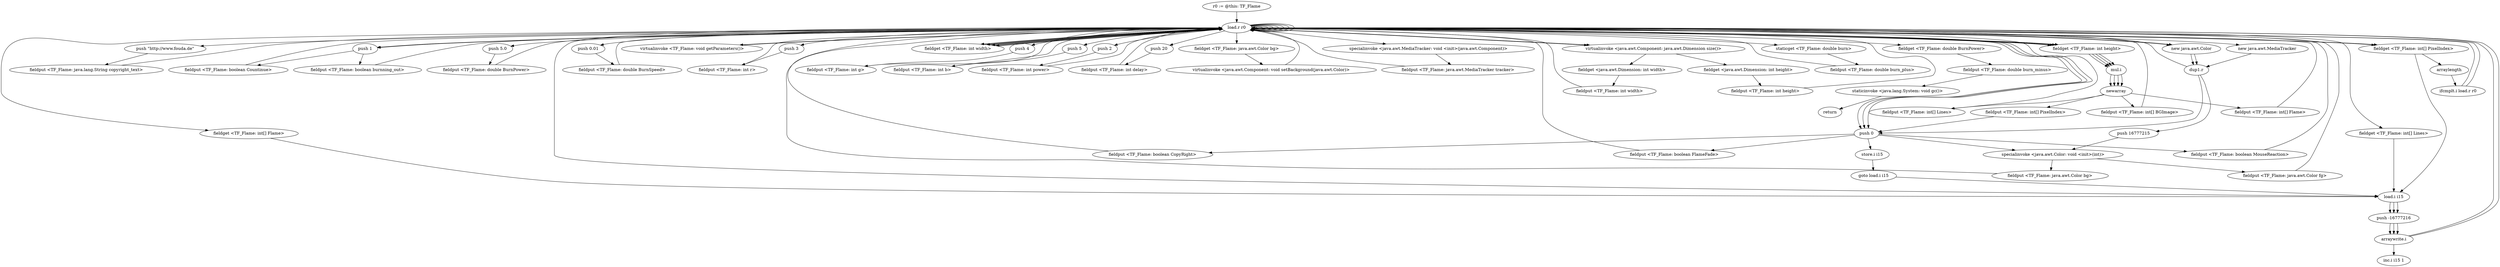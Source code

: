 digraph "" {
    "r0 := @this: TF_Flame"
    "load.r r0"
    "r0 := @this: TF_Flame"->"load.r r0";
    "push \"http://www.fouda.de\""
    "load.r r0"->"push \"http://www.fouda.de\"";
    "fieldput <TF_Flame: java.lang.String copyright_text>"
    "push \"http://www.fouda.de\""->"fieldput <TF_Flame: java.lang.String copyright_text>";
    "fieldput <TF_Flame: java.lang.String copyright_text>"->"load.r r0";
    "push 0"
    "load.r r0"->"push 0";
    "fieldput <TF_Flame: boolean CopyRight>"
    "push 0"->"fieldput <TF_Flame: boolean CopyRight>";
    "fieldput <TF_Flame: boolean CopyRight>"->"load.r r0";
    "push 1"
    "load.r r0"->"push 1";
    "fieldput <TF_Flame: boolean Countinue>"
    "push 1"->"fieldput <TF_Flame: boolean Countinue>";
    "fieldput <TF_Flame: boolean Countinue>"->"load.r r0";
    "load.r r0"->"push 1";
    "fieldput <TF_Flame: boolean burnning_out>"
    "push 1"->"fieldput <TF_Flame: boolean burnning_out>";
    "fieldput <TF_Flame: boolean burnning_out>"->"load.r r0";
    "load.r r0"->"push 0";
    "fieldput <TF_Flame: boolean FlameFade>"
    "push 0"->"fieldput <TF_Flame: boolean FlameFade>";
    "fieldput <TF_Flame: boolean FlameFade>"->"load.r r0";
    "push 5.0"
    "load.r r0"->"push 5.0";
    "fieldput <TF_Flame: double BurnPower>"
    "push 5.0"->"fieldput <TF_Flame: double BurnPower>";
    "fieldput <TF_Flame: double BurnPower>"->"load.r r0";
    "push 0.01"
    "load.r r0"->"push 0.01";
    "fieldput <TF_Flame: double BurnSpeed>"
    "push 0.01"->"fieldput <TF_Flame: double BurnSpeed>";
    "fieldput <TF_Flame: double BurnSpeed>"->"load.r r0";
    "new java.awt.Color"
    "load.r r0"->"new java.awt.Color";
    "dup1.r"
    "new java.awt.Color"->"dup1.r";
    "dup1.r"->"push 0";
    "specialinvoke <java.awt.Color: void <init>(int)>"
    "push 0"->"specialinvoke <java.awt.Color: void <init>(int)>";
    "fieldput <TF_Flame: java.awt.Color bg>"
    "specialinvoke <java.awt.Color: void <init>(int)>"->"fieldput <TF_Flame: java.awt.Color bg>";
    "fieldput <TF_Flame: java.awt.Color bg>"->"load.r r0";
    "load.r r0"->"new java.awt.Color";
    "new java.awt.Color"->"dup1.r";
    "push 16777215"
    "dup1.r"->"push 16777215";
    "push 16777215"->"specialinvoke <java.awt.Color: void <init>(int)>";
    "fieldput <TF_Flame: java.awt.Color fg>"
    "specialinvoke <java.awt.Color: void <init>(int)>"->"fieldput <TF_Flame: java.awt.Color fg>";
    "fieldput <TF_Flame: java.awt.Color fg>"->"load.r r0";
    "push 3"
    "load.r r0"->"push 3";
    "fieldput <TF_Flame: int r>"
    "push 3"->"fieldput <TF_Flame: int r>";
    "fieldput <TF_Flame: int r>"->"load.r r0";
    "push 4"
    "load.r r0"->"push 4";
    "fieldput <TF_Flame: int g>"
    "push 4"->"fieldput <TF_Flame: int g>";
    "fieldput <TF_Flame: int g>"->"load.r r0";
    "push 5"
    "load.r r0"->"push 5";
    "fieldput <TF_Flame: int b>"
    "push 5"->"fieldput <TF_Flame: int b>";
    "fieldput <TF_Flame: int b>"->"load.r r0";
    "push 2"
    "load.r r0"->"push 2";
    "fieldput <TF_Flame: int power>"
    "push 2"->"fieldput <TF_Flame: int power>";
    "fieldput <TF_Flame: int power>"->"load.r r0";
    "push 20"
    "load.r r0"->"push 20";
    "fieldput <TF_Flame: int delay>"
    "push 20"->"fieldput <TF_Flame: int delay>";
    "fieldput <TF_Flame: int delay>"->"load.r r0";
    "load.r r0"->"push 0";
    "fieldput <TF_Flame: boolean MouseReaction>"
    "push 0"->"fieldput <TF_Flame: boolean MouseReaction>";
    "fieldput <TF_Flame: boolean MouseReaction>"->"load.r r0";
    "virtualinvoke <TF_Flame: void getParameters()>"
    "load.r r0"->"virtualinvoke <TF_Flame: void getParameters()>";
    "virtualinvoke <TF_Flame: void getParameters()>"->"load.r r0";
    "load.r r0"->"load.r r0";
    "fieldget <TF_Flame: java.awt.Color bg>"
    "load.r r0"->"fieldget <TF_Flame: java.awt.Color bg>";
    "virtualinvoke <java.awt.Component: void setBackground(java.awt.Color)>"
    "fieldget <TF_Flame: java.awt.Color bg>"->"virtualinvoke <java.awt.Component: void setBackground(java.awt.Color)>";
    "virtualinvoke <java.awt.Component: void setBackground(java.awt.Color)>"->"load.r r0";
    "new java.awt.MediaTracker"
    "load.r r0"->"new java.awt.MediaTracker";
    "new java.awt.MediaTracker"->"dup1.r";
    "dup1.r"->"load.r r0";
    "specialinvoke <java.awt.MediaTracker: void <init>(java.awt.Component)>"
    "load.r r0"->"specialinvoke <java.awt.MediaTracker: void <init>(java.awt.Component)>";
    "fieldput <TF_Flame: java.awt.MediaTracker tracker>"
    "specialinvoke <java.awt.MediaTracker: void <init>(java.awt.Component)>"->"fieldput <TF_Flame: java.awt.MediaTracker tracker>";
    "fieldput <TF_Flame: java.awt.MediaTracker tracker>"->"load.r r0";
    "load.r r0"->"load.r r0";
    "virtualinvoke <java.awt.Component: java.awt.Dimension size()>"
    "load.r r0"->"virtualinvoke <java.awt.Component: java.awt.Dimension size()>";
    "fieldget <java.awt.Dimension: int width>"
    "virtualinvoke <java.awt.Component: java.awt.Dimension size()>"->"fieldget <java.awt.Dimension: int width>";
    "fieldput <TF_Flame: int width>"
    "fieldget <java.awt.Dimension: int width>"->"fieldput <TF_Flame: int width>";
    "fieldput <TF_Flame: int width>"->"load.r r0";
    "load.r r0"->"load.r r0";
    "load.r r0"->"virtualinvoke <java.awt.Component: java.awt.Dimension size()>";
    "fieldget <java.awt.Dimension: int height>"
    "virtualinvoke <java.awt.Component: java.awt.Dimension size()>"->"fieldget <java.awt.Dimension: int height>";
    "fieldput <TF_Flame: int height>"
    "fieldget <java.awt.Dimension: int height>"->"fieldput <TF_Flame: int height>";
    "fieldput <TF_Flame: int height>"->"load.r r0";
    "load.r r0"->"load.r r0";
    "fieldget <TF_Flame: int width>"
    "load.r r0"->"fieldget <TF_Flame: int width>";
    "fieldget <TF_Flame: int width>"->"load.r r0";
    "fieldget <TF_Flame: int height>"
    "load.r r0"->"fieldget <TF_Flame: int height>";
    "mul.i"
    "fieldget <TF_Flame: int height>"->"mul.i";
    "newarray"
    "mul.i"->"newarray";
    "fieldput <TF_Flame: int[] Lines>"
    "newarray"->"fieldput <TF_Flame: int[] Lines>";
    "fieldput <TF_Flame: int[] Lines>"->"load.r r0";
    "load.r r0"->"load.r r0";
    "load.r r0"->"fieldget <TF_Flame: int width>";
    "fieldget <TF_Flame: int width>"->"load.r r0";
    "load.r r0"->"fieldget <TF_Flame: int height>";
    "fieldget <TF_Flame: int height>"->"mul.i";
    "mul.i"->"newarray";
    "fieldput <TF_Flame: int[] BGImage>"
    "newarray"->"fieldput <TF_Flame: int[] BGImage>";
    "fieldput <TF_Flame: int[] BGImage>"->"load.r r0";
    "load.r r0"->"load.r r0";
    "load.r r0"->"fieldget <TF_Flame: int width>";
    "fieldget <TF_Flame: int width>"->"load.r r0";
    "load.r r0"->"fieldget <TF_Flame: int height>";
    "fieldget <TF_Flame: int height>"->"mul.i";
    "mul.i"->"newarray";
    "fieldput <TF_Flame: int[] Flame>"
    "newarray"->"fieldput <TF_Flame: int[] Flame>";
    "fieldput <TF_Flame: int[] Flame>"->"load.r r0";
    "load.r r0"->"load.r r0";
    "load.r r0"->"fieldget <TF_Flame: int width>";
    "fieldget <TF_Flame: int width>"->"load.r r0";
    "load.r r0"->"fieldget <TF_Flame: int height>";
    "fieldget <TF_Flame: int height>"->"mul.i";
    "mul.i"->"newarray";
    "fieldput <TF_Flame: int[] PixelIndex>"
    "newarray"->"fieldput <TF_Flame: int[] PixelIndex>";
    "fieldput <TF_Flame: int[] PixelIndex>"->"push 0";
    "store.i i15"
    "push 0"->"store.i i15";
    "goto load.i i15"
    "store.i i15"->"goto load.i i15";
    "load.i i15"
    "goto load.i i15"->"load.i i15";
    "load.i i15"->"load.r r0";
    "fieldget <TF_Flame: int[] PixelIndex>"
    "load.r r0"->"fieldget <TF_Flame: int[] PixelIndex>";
    "arraylength"
    "fieldget <TF_Flame: int[] PixelIndex>"->"arraylength";
    "ifcmplt.i load.r r0"
    "arraylength"->"ifcmplt.i load.r r0";
    "ifcmplt.i load.r r0"->"load.r r0";
    "staticget <TF_Flame: double burn>"
    "load.r r0"->"staticget <TF_Flame: double burn>";
    "fieldput <TF_Flame: double burn_plus>"
    "staticget <TF_Flame: double burn>"->"fieldput <TF_Flame: double burn_plus>";
    "fieldput <TF_Flame: double burn_plus>"->"load.r r0";
    "load.r r0"->"load.r r0";
    "fieldget <TF_Flame: double BurnPower>"
    "load.r r0"->"fieldget <TF_Flame: double BurnPower>";
    "fieldput <TF_Flame: double burn_minus>"
    "fieldget <TF_Flame: double BurnPower>"->"fieldput <TF_Flame: double burn_minus>";
    "staticinvoke <java.lang.System: void gc()>"
    "fieldput <TF_Flame: double burn_minus>"->"staticinvoke <java.lang.System: void gc()>";
    "return"
    "staticinvoke <java.lang.System: void gc()>"->"return";
    "ifcmplt.i load.r r0"->"load.r r0";
    "load.r r0"->"fieldget <TF_Flame: int[] PixelIndex>";
    "fieldget <TF_Flame: int[] PixelIndex>"->"load.i i15";
    "push -16777216"
    "load.i i15"->"push -16777216";
    "arraywrite.i"
    "push -16777216"->"arraywrite.i";
    "arraywrite.i"->"load.r r0";
    "fieldget <TF_Flame: int[] Lines>"
    "load.r r0"->"fieldget <TF_Flame: int[] Lines>";
    "fieldget <TF_Flame: int[] Lines>"->"load.i i15";
    "load.i i15"->"push -16777216";
    "push -16777216"->"arraywrite.i";
    "arraywrite.i"->"load.r r0";
    "fieldget <TF_Flame: int[] Flame>"
    "load.r r0"->"fieldget <TF_Flame: int[] Flame>";
    "fieldget <TF_Flame: int[] Flame>"->"load.i i15";
    "load.i i15"->"push -16777216";
    "push -16777216"->"arraywrite.i";
    "inc.i i15 1"
    "arraywrite.i"->"inc.i i15 1";
}
